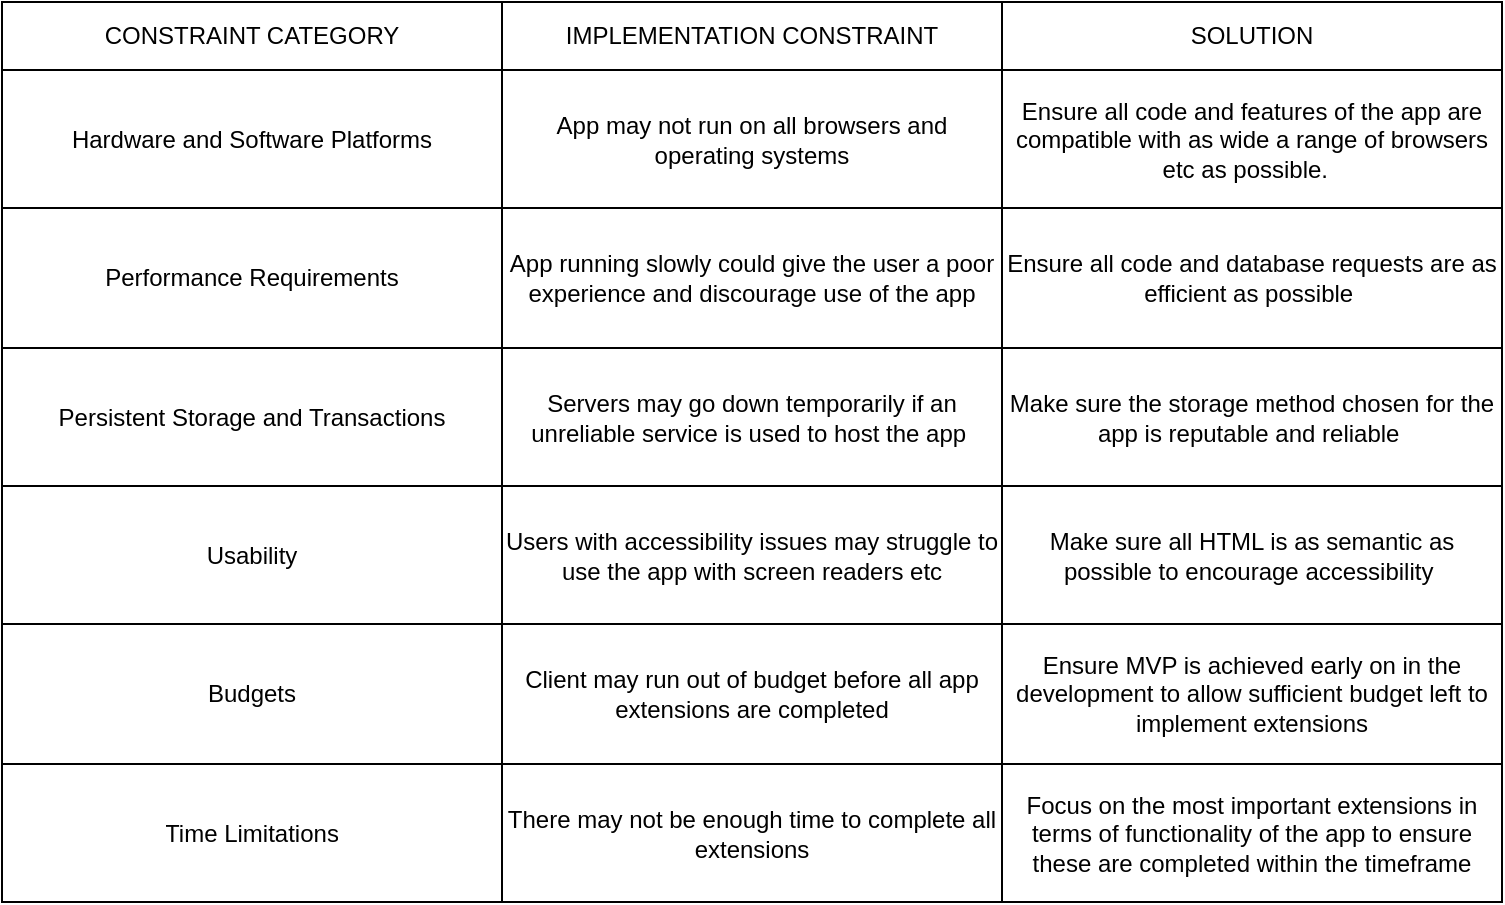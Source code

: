 <mxfile version="14.2.9" type="device"><diagram id="Ka4I3_2TFZNSoPt5Ow9t" name="Page-1"><mxGraphModel dx="946" dy="446" grid="1" gridSize="10" guides="1" tooltips="1" connect="1" arrows="1" fold="1" page="1" pageScale="1" pageWidth="827" pageHeight="1169" math="0" shadow="0"><root><mxCell id="0"/><mxCell id="1" parent="0"/><mxCell id="hIMwHj4ltDsdUtyIaSjJ-59" value="" style="shape=table;html=1;whiteSpace=wrap;startSize=0;container=1;collapsible=0;childLayout=tableLayout;" vertex="1" parent="1"><mxGeometry x="39" y="50" width="750" height="450" as="geometry"/></mxCell><mxCell id="hIMwHj4ltDsdUtyIaSjJ-84" style="shape=partialRectangle;html=1;whiteSpace=wrap;collapsible=0;dropTarget=0;pointerEvents=0;fillColor=none;top=0;left=0;bottom=0;right=0;points=[[0,0.5],[1,0.5]];portConstraint=eastwest;" vertex="1" parent="hIMwHj4ltDsdUtyIaSjJ-59"><mxGeometry width="750" height="34" as="geometry"/></mxCell><mxCell id="hIMwHj4ltDsdUtyIaSjJ-85" value="CONSTRAINT CATEGORY" style="shape=partialRectangle;html=1;whiteSpace=wrap;connectable=0;fillColor=none;top=0;left=0;bottom=0;right=0;overflow=hidden;" vertex="1" parent="hIMwHj4ltDsdUtyIaSjJ-84"><mxGeometry width="250" height="34" as="geometry"/></mxCell><mxCell id="hIMwHj4ltDsdUtyIaSjJ-86" value="IMPLEMENTATION CONSTRAINT" style="shape=partialRectangle;html=1;whiteSpace=wrap;connectable=0;fillColor=none;top=0;left=0;bottom=0;right=0;overflow=hidden;" vertex="1" parent="hIMwHj4ltDsdUtyIaSjJ-84"><mxGeometry x="250" width="250" height="34" as="geometry"/></mxCell><mxCell id="hIMwHj4ltDsdUtyIaSjJ-87" value="SOLUTION" style="shape=partialRectangle;html=1;whiteSpace=wrap;connectable=0;fillColor=none;top=0;left=0;bottom=0;right=0;overflow=hidden;" vertex="1" parent="hIMwHj4ltDsdUtyIaSjJ-84"><mxGeometry x="500" width="250" height="34" as="geometry"/></mxCell><mxCell id="hIMwHj4ltDsdUtyIaSjJ-80" style="shape=partialRectangle;html=1;whiteSpace=wrap;collapsible=0;dropTarget=0;pointerEvents=0;fillColor=none;top=0;left=0;bottom=0;right=0;points=[[0,0.5],[1,0.5]];portConstraint=eastwest;" vertex="1" parent="hIMwHj4ltDsdUtyIaSjJ-59"><mxGeometry y="34" width="750" height="69" as="geometry"/></mxCell><mxCell id="hIMwHj4ltDsdUtyIaSjJ-81" value="Hardware and Software Platforms" style="shape=partialRectangle;html=1;whiteSpace=wrap;connectable=0;fillColor=none;top=0;left=0;bottom=0;right=0;overflow=hidden;" vertex="1" parent="hIMwHj4ltDsdUtyIaSjJ-80"><mxGeometry width="250" height="69" as="geometry"/></mxCell><mxCell id="hIMwHj4ltDsdUtyIaSjJ-82" value="App may not run on all browsers and operating systems" style="shape=partialRectangle;html=1;whiteSpace=wrap;connectable=0;fillColor=none;top=0;left=0;bottom=0;right=0;overflow=hidden;" vertex="1" parent="hIMwHj4ltDsdUtyIaSjJ-80"><mxGeometry x="250" width="250" height="69" as="geometry"/></mxCell><mxCell id="hIMwHj4ltDsdUtyIaSjJ-83" value="Ensure all code and features of the app are compatible with as wide a range of browsers etc as possible.&amp;nbsp;&amp;nbsp;" style="shape=partialRectangle;html=1;whiteSpace=wrap;connectable=0;fillColor=none;top=0;left=0;bottom=0;right=0;overflow=hidden;" vertex="1" parent="hIMwHj4ltDsdUtyIaSjJ-80"><mxGeometry x="500" width="250" height="69" as="geometry"/></mxCell><mxCell id="hIMwHj4ltDsdUtyIaSjJ-76" style="shape=partialRectangle;html=1;whiteSpace=wrap;collapsible=0;dropTarget=0;pointerEvents=0;fillColor=none;top=0;left=0;bottom=0;right=0;points=[[0,0.5],[1,0.5]];portConstraint=eastwest;" vertex="1" parent="hIMwHj4ltDsdUtyIaSjJ-59"><mxGeometry y="103" width="750" height="70" as="geometry"/></mxCell><mxCell id="hIMwHj4ltDsdUtyIaSjJ-77" value="Performance Requirements" style="shape=partialRectangle;html=1;whiteSpace=wrap;connectable=0;fillColor=none;top=0;left=0;bottom=0;right=0;overflow=hidden;" vertex="1" parent="hIMwHj4ltDsdUtyIaSjJ-76"><mxGeometry width="250" height="70" as="geometry"/></mxCell><mxCell id="hIMwHj4ltDsdUtyIaSjJ-78" value="App running slowly could give the user a poor experience and discourage use of the app" style="shape=partialRectangle;html=1;whiteSpace=wrap;connectable=0;fillColor=none;top=0;left=0;bottom=0;right=0;overflow=hidden;" vertex="1" parent="hIMwHj4ltDsdUtyIaSjJ-76"><mxGeometry x="250" width="250" height="70" as="geometry"/></mxCell><mxCell id="hIMwHj4ltDsdUtyIaSjJ-79" value="Ensure all code and database requests are as efficient as possible&amp;nbsp;" style="shape=partialRectangle;html=1;whiteSpace=wrap;connectable=0;fillColor=none;top=0;left=0;bottom=0;right=0;overflow=hidden;" vertex="1" parent="hIMwHj4ltDsdUtyIaSjJ-76"><mxGeometry x="500" width="250" height="70" as="geometry"/></mxCell><mxCell id="hIMwHj4ltDsdUtyIaSjJ-72" style="shape=partialRectangle;html=1;whiteSpace=wrap;collapsible=0;dropTarget=0;pointerEvents=0;fillColor=none;top=0;left=0;bottom=0;right=0;points=[[0,0.5],[1,0.5]];portConstraint=eastwest;" vertex="1" parent="hIMwHj4ltDsdUtyIaSjJ-59"><mxGeometry y="173" width="750" height="69" as="geometry"/></mxCell><mxCell id="hIMwHj4ltDsdUtyIaSjJ-73" value="Persistent Storage and Transactions" style="shape=partialRectangle;html=1;whiteSpace=wrap;connectable=0;fillColor=none;top=0;left=0;bottom=0;right=0;overflow=hidden;" vertex="1" parent="hIMwHj4ltDsdUtyIaSjJ-72"><mxGeometry width="250" height="69" as="geometry"/></mxCell><mxCell id="hIMwHj4ltDsdUtyIaSjJ-74" value="Servers may go down temporarily if an unreliable service is used to host the app&amp;nbsp;" style="shape=partialRectangle;html=1;whiteSpace=wrap;connectable=0;fillColor=none;top=0;left=0;bottom=0;right=0;overflow=hidden;" vertex="1" parent="hIMwHj4ltDsdUtyIaSjJ-72"><mxGeometry x="250" width="250" height="69" as="geometry"/></mxCell><mxCell id="hIMwHj4ltDsdUtyIaSjJ-75" value="Make sure the storage method chosen for the app is reputable and reliable&amp;nbsp;" style="shape=partialRectangle;html=1;whiteSpace=wrap;connectable=0;fillColor=none;top=0;left=0;bottom=0;right=0;overflow=hidden;" vertex="1" parent="hIMwHj4ltDsdUtyIaSjJ-72"><mxGeometry x="500" width="250" height="69" as="geometry"/></mxCell><mxCell id="hIMwHj4ltDsdUtyIaSjJ-60" value="" style="shape=partialRectangle;html=1;whiteSpace=wrap;collapsible=0;dropTarget=0;pointerEvents=0;fillColor=none;top=0;left=0;bottom=0;right=0;points=[[0,0.5],[1,0.5]];portConstraint=eastwest;" vertex="1" parent="hIMwHj4ltDsdUtyIaSjJ-59"><mxGeometry y="242" width="750" height="69" as="geometry"/></mxCell><mxCell id="hIMwHj4ltDsdUtyIaSjJ-61" value="Usability" style="shape=partialRectangle;html=1;whiteSpace=wrap;connectable=0;fillColor=none;top=0;left=0;bottom=0;right=0;overflow=hidden;" vertex="1" parent="hIMwHj4ltDsdUtyIaSjJ-60"><mxGeometry width="250" height="69" as="geometry"/></mxCell><mxCell id="hIMwHj4ltDsdUtyIaSjJ-62" value="Users with accessibility issues may struggle to use the app with screen readers etc" style="shape=partialRectangle;html=1;whiteSpace=wrap;connectable=0;fillColor=none;top=0;left=0;bottom=0;right=0;overflow=hidden;" vertex="1" parent="hIMwHj4ltDsdUtyIaSjJ-60"><mxGeometry x="250" width="250" height="69" as="geometry"/></mxCell><mxCell id="hIMwHj4ltDsdUtyIaSjJ-63" value="Make sure all HTML is as semantic as possible to encourage accessibility&amp;nbsp;" style="shape=partialRectangle;html=1;whiteSpace=wrap;connectable=0;fillColor=none;top=0;left=0;bottom=0;right=0;overflow=hidden;" vertex="1" parent="hIMwHj4ltDsdUtyIaSjJ-60"><mxGeometry x="500" width="250" height="69" as="geometry"/></mxCell><mxCell id="hIMwHj4ltDsdUtyIaSjJ-64" value="" style="shape=partialRectangle;html=1;whiteSpace=wrap;collapsible=0;dropTarget=0;pointerEvents=0;fillColor=none;top=0;left=0;bottom=0;right=0;points=[[0,0.5],[1,0.5]];portConstraint=eastwest;" vertex="1" parent="hIMwHj4ltDsdUtyIaSjJ-59"><mxGeometry y="311" width="750" height="70" as="geometry"/></mxCell><mxCell id="hIMwHj4ltDsdUtyIaSjJ-65" value="Budgets" style="shape=partialRectangle;html=1;whiteSpace=wrap;connectable=0;fillColor=none;top=0;left=0;bottom=0;right=0;overflow=hidden;" vertex="1" parent="hIMwHj4ltDsdUtyIaSjJ-64"><mxGeometry width="250" height="70" as="geometry"/></mxCell><mxCell id="hIMwHj4ltDsdUtyIaSjJ-66" value="Client may run out of budget before all app extensions are completed" style="shape=partialRectangle;html=1;whiteSpace=wrap;connectable=0;fillColor=none;top=0;left=0;bottom=0;right=0;overflow=hidden;" vertex="1" parent="hIMwHj4ltDsdUtyIaSjJ-64"><mxGeometry x="250" width="250" height="70" as="geometry"/></mxCell><mxCell id="hIMwHj4ltDsdUtyIaSjJ-67" value="Ensure MVP is achieved early on in the development to allow sufficient budget left to implement extensions" style="shape=partialRectangle;html=1;whiteSpace=wrap;connectable=0;fillColor=none;top=0;left=0;bottom=0;right=0;overflow=hidden;" vertex="1" parent="hIMwHj4ltDsdUtyIaSjJ-64"><mxGeometry x="500" width="250" height="70" as="geometry"/></mxCell><mxCell id="hIMwHj4ltDsdUtyIaSjJ-68" value="" style="shape=partialRectangle;html=1;whiteSpace=wrap;collapsible=0;dropTarget=0;pointerEvents=0;fillColor=none;top=0;left=0;bottom=0;right=0;points=[[0,0.5],[1,0.5]];portConstraint=eastwest;" vertex="1" parent="hIMwHj4ltDsdUtyIaSjJ-59"><mxGeometry y="381" width="750" height="69" as="geometry"/></mxCell><mxCell id="hIMwHj4ltDsdUtyIaSjJ-69" value="Time Limitations" style="shape=partialRectangle;html=1;whiteSpace=wrap;connectable=0;fillColor=none;top=0;left=0;bottom=0;right=0;overflow=hidden;" vertex="1" parent="hIMwHj4ltDsdUtyIaSjJ-68"><mxGeometry width="250" height="69" as="geometry"/></mxCell><mxCell id="hIMwHj4ltDsdUtyIaSjJ-70" value="There may not be enough time to complete all extensions" style="shape=partialRectangle;html=1;whiteSpace=wrap;connectable=0;fillColor=none;top=0;left=0;bottom=0;right=0;overflow=hidden;" vertex="1" parent="hIMwHj4ltDsdUtyIaSjJ-68"><mxGeometry x="250" width="250" height="69" as="geometry"/></mxCell><mxCell id="hIMwHj4ltDsdUtyIaSjJ-71" value="Focus on the most important extensions in terms of functionality of the app to ensure these are completed within the timeframe" style="shape=partialRectangle;html=1;whiteSpace=wrap;connectable=0;fillColor=none;top=0;left=0;bottom=0;right=0;overflow=hidden;" vertex="1" parent="hIMwHj4ltDsdUtyIaSjJ-68"><mxGeometry x="500" width="250" height="69" as="geometry"/></mxCell></root></mxGraphModel></diagram></mxfile>